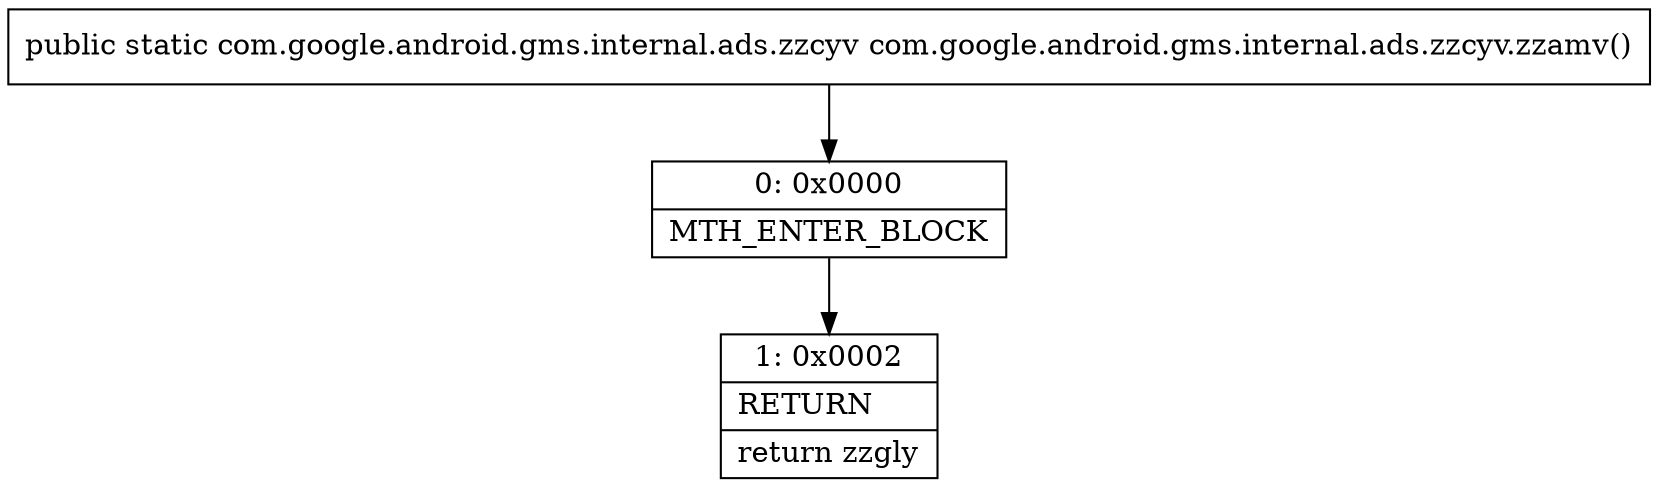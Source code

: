 digraph "CFG forcom.google.android.gms.internal.ads.zzcyv.zzamv()Lcom\/google\/android\/gms\/internal\/ads\/zzcyv;" {
Node_0 [shape=record,label="{0\:\ 0x0000|MTH_ENTER_BLOCK\l}"];
Node_1 [shape=record,label="{1\:\ 0x0002|RETURN\l|return zzgly\l}"];
MethodNode[shape=record,label="{public static com.google.android.gms.internal.ads.zzcyv com.google.android.gms.internal.ads.zzcyv.zzamv() }"];
MethodNode -> Node_0;
Node_0 -> Node_1;
}

